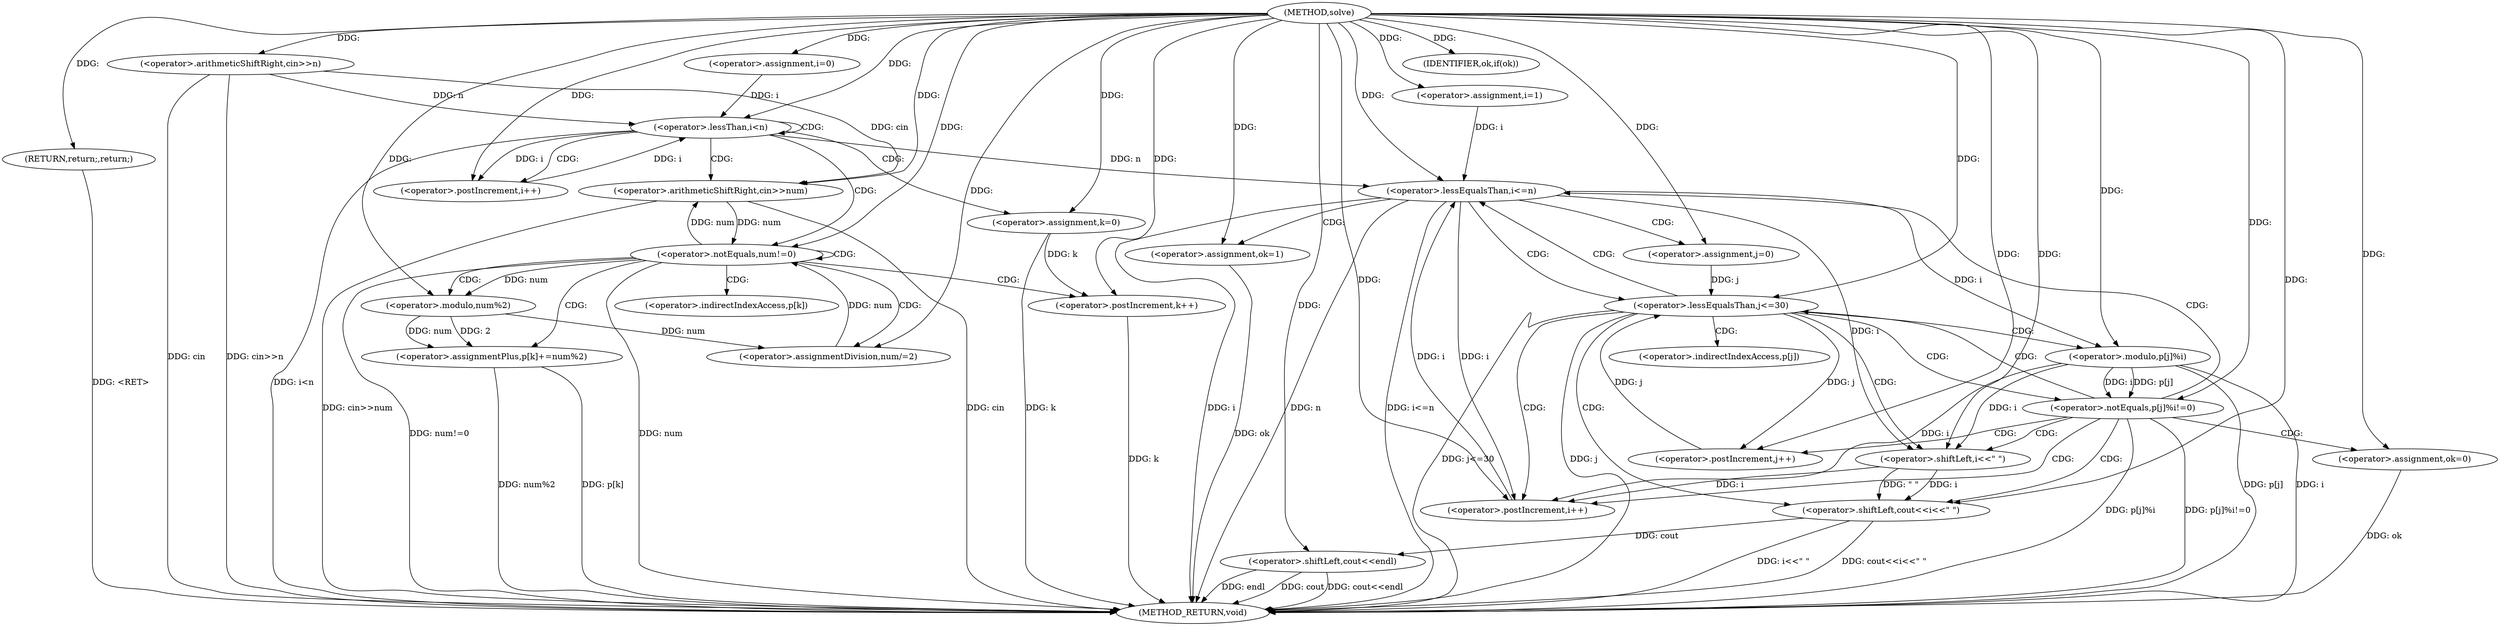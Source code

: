 digraph "solve" {  
"1000130" [label = "(METHOD,solve)" ]
"1000224" [label = "(METHOD_RETURN,void)" ]
"1000133" [label = "(<operator>.arithmeticShiftRight,cin>>n)" ]
"1000220" [label = "(<operator>.shiftLeft,cout<<endl)" ]
"1000223" [label = "(RETURN,return;,return;)" ]
"1000139" [label = "(<operator>.assignment,i=0)" ]
"1000142" [label = "(<operator>.lessThan,i<n)" ]
"1000145" [label = "(<operator>.postIncrement,i++)" ]
"1000176" [label = "(<operator>.assignment,i=1)" ]
"1000179" [label = "(<operator>.lessEqualsThan,i<=n)" ]
"1000182" [label = "(<operator>.postIncrement,i++)" ]
"1000149" [label = "(<operator>.arithmeticShiftRight,cin>>num)" ]
"1000153" [label = "(<operator>.assignment,k=0)" ]
"1000186" [label = "(<operator>.assignment,ok=1)" ]
"1000157" [label = "(<operator>.notEquals,num!=0)" ]
"1000191" [label = "(<operator>.assignment,j=0)" ]
"1000194" [label = "(<operator>.lessEqualsThan,j<=30)" ]
"1000197" [label = "(<operator>.postIncrement,j++)" ]
"1000214" [label = "(IDENTIFIER,ok,if(ok))" ]
"1000215" [label = "(<operator>.shiftLeft,cout<<i<<\" \")" ]
"1000161" [label = "(<operator>.assignmentPlus,p[k]+=num%2)" ]
"1000169" [label = "(<operator>.assignmentDivision,num/=2)" ]
"1000172" [label = "(<operator>.postIncrement,k++)" ]
"1000201" [label = "(<operator>.notEquals,p[j]%i!=0)" ]
"1000217" [label = "(<operator>.shiftLeft,i<<\" \")" ]
"1000165" [label = "(<operator>.modulo,num%2)" ]
"1000209" [label = "(<operator>.assignment,ok=0)" ]
"1000202" [label = "(<operator>.modulo,p[j]%i)" ]
"1000162" [label = "(<operator>.indirectIndexAccess,p[k])" ]
"1000203" [label = "(<operator>.indirectIndexAccess,p[j])" ]
  "1000133" -> "1000224"  [ label = "DDG: cin"] 
  "1000133" -> "1000224"  [ label = "DDG: cin>>n"] 
  "1000142" -> "1000224"  [ label = "DDG: i<n"] 
  "1000179" -> "1000224"  [ label = "DDG: i"] 
  "1000179" -> "1000224"  [ label = "DDG: n"] 
  "1000179" -> "1000224"  [ label = "DDG: i<=n"] 
  "1000186" -> "1000224"  [ label = "DDG: ok"] 
  "1000194" -> "1000224"  [ label = "DDG: j"] 
  "1000194" -> "1000224"  [ label = "DDG: j<=30"] 
  "1000202" -> "1000224"  [ label = "DDG: p[j]"] 
  "1000202" -> "1000224"  [ label = "DDG: i"] 
  "1000201" -> "1000224"  [ label = "DDG: p[j]%i"] 
  "1000201" -> "1000224"  [ label = "DDG: p[j]%i!=0"] 
  "1000209" -> "1000224"  [ label = "DDG: ok"] 
  "1000220" -> "1000224"  [ label = "DDG: cout"] 
  "1000220" -> "1000224"  [ label = "DDG: cout<<endl"] 
  "1000215" -> "1000224"  [ label = "DDG: i<<\" \""] 
  "1000215" -> "1000224"  [ label = "DDG: cout<<i<<\" \""] 
  "1000149" -> "1000224"  [ label = "DDG: cin"] 
  "1000149" -> "1000224"  [ label = "DDG: cin>>num"] 
  "1000153" -> "1000224"  [ label = "DDG: k"] 
  "1000157" -> "1000224"  [ label = "DDG: num"] 
  "1000157" -> "1000224"  [ label = "DDG: num!=0"] 
  "1000161" -> "1000224"  [ label = "DDG: p[k]"] 
  "1000161" -> "1000224"  [ label = "DDG: num%2"] 
  "1000172" -> "1000224"  [ label = "DDG: k"] 
  "1000223" -> "1000224"  [ label = "DDG: <RET>"] 
  "1000220" -> "1000224"  [ label = "DDG: endl"] 
  "1000130" -> "1000223"  [ label = "DDG: "] 
  "1000130" -> "1000133"  [ label = "DDG: "] 
  "1000130" -> "1000139"  [ label = "DDG: "] 
  "1000130" -> "1000176"  [ label = "DDG: "] 
  "1000215" -> "1000220"  [ label = "DDG: cout"] 
  "1000130" -> "1000220"  [ label = "DDG: "] 
  "1000139" -> "1000142"  [ label = "DDG: i"] 
  "1000145" -> "1000142"  [ label = "DDG: i"] 
  "1000130" -> "1000142"  [ label = "DDG: "] 
  "1000133" -> "1000142"  [ label = "DDG: n"] 
  "1000142" -> "1000145"  [ label = "DDG: i"] 
  "1000130" -> "1000145"  [ label = "DDG: "] 
  "1000130" -> "1000153"  [ label = "DDG: "] 
  "1000176" -> "1000179"  [ label = "DDG: i"] 
  "1000182" -> "1000179"  [ label = "DDG: i"] 
  "1000130" -> "1000179"  [ label = "DDG: "] 
  "1000142" -> "1000179"  [ label = "DDG: n"] 
  "1000179" -> "1000182"  [ label = "DDG: i"] 
  "1000202" -> "1000182"  [ label = "DDG: i"] 
  "1000217" -> "1000182"  [ label = "DDG: i"] 
  "1000130" -> "1000182"  [ label = "DDG: "] 
  "1000130" -> "1000186"  [ label = "DDG: "] 
  "1000133" -> "1000149"  [ label = "DDG: cin"] 
  "1000130" -> "1000149"  [ label = "DDG: "] 
  "1000157" -> "1000149"  [ label = "DDG: num"] 
  "1000130" -> "1000191"  [ label = "DDG: "] 
  "1000130" -> "1000214"  [ label = "DDG: "] 
  "1000149" -> "1000157"  [ label = "DDG: num"] 
  "1000169" -> "1000157"  [ label = "DDG: num"] 
  "1000130" -> "1000157"  [ label = "DDG: "] 
  "1000165" -> "1000161"  [ label = "DDG: 2"] 
  "1000165" -> "1000161"  [ label = "DDG: num"] 
  "1000191" -> "1000194"  [ label = "DDG: j"] 
  "1000197" -> "1000194"  [ label = "DDG: j"] 
  "1000130" -> "1000194"  [ label = "DDG: "] 
  "1000194" -> "1000197"  [ label = "DDG: j"] 
  "1000130" -> "1000197"  [ label = "DDG: "] 
  "1000130" -> "1000215"  [ label = "DDG: "] 
  "1000217" -> "1000215"  [ label = "DDG: i"] 
  "1000217" -> "1000215"  [ label = "DDG: \" \""] 
  "1000130" -> "1000169"  [ label = "DDG: "] 
  "1000179" -> "1000217"  [ label = "DDG: i"] 
  "1000202" -> "1000217"  [ label = "DDG: i"] 
  "1000130" -> "1000217"  [ label = "DDG: "] 
  "1000157" -> "1000165"  [ label = "DDG: num"] 
  "1000130" -> "1000165"  [ label = "DDG: "] 
  "1000165" -> "1000169"  [ label = "DDG: num"] 
  "1000153" -> "1000172"  [ label = "DDG: k"] 
  "1000130" -> "1000172"  [ label = "DDG: "] 
  "1000202" -> "1000201"  [ label = "DDG: i"] 
  "1000202" -> "1000201"  [ label = "DDG: p[j]"] 
  "1000130" -> "1000201"  [ label = "DDG: "] 
  "1000130" -> "1000209"  [ label = "DDG: "] 
  "1000179" -> "1000202"  [ label = "DDG: i"] 
  "1000130" -> "1000202"  [ label = "DDG: "] 
  "1000142" -> "1000153"  [ label = "CDG: "] 
  "1000142" -> "1000142"  [ label = "CDG: "] 
  "1000142" -> "1000157"  [ label = "CDG: "] 
  "1000142" -> "1000149"  [ label = "CDG: "] 
  "1000142" -> "1000145"  [ label = "CDG: "] 
  "1000179" -> "1000191"  [ label = "CDG: "] 
  "1000179" -> "1000186"  [ label = "CDG: "] 
  "1000179" -> "1000194"  [ label = "CDG: "] 
  "1000157" -> "1000161"  [ label = "CDG: "] 
  "1000157" -> "1000165"  [ label = "CDG: "] 
  "1000157" -> "1000157"  [ label = "CDG: "] 
  "1000157" -> "1000172"  [ label = "CDG: "] 
  "1000157" -> "1000169"  [ label = "CDG: "] 
  "1000157" -> "1000162"  [ label = "CDG: "] 
  "1000194" -> "1000182"  [ label = "CDG: "] 
  "1000194" -> "1000203"  [ label = "CDG: "] 
  "1000194" -> "1000201"  [ label = "CDG: "] 
  "1000194" -> "1000202"  [ label = "CDG: "] 
  "1000194" -> "1000179"  [ label = "CDG: "] 
  "1000194" -> "1000215"  [ label = "CDG: "] 
  "1000194" -> "1000217"  [ label = "CDG: "] 
  "1000201" -> "1000197"  [ label = "CDG: "] 
  "1000201" -> "1000194"  [ label = "CDG: "] 
  "1000201" -> "1000209"  [ label = "CDG: "] 
  "1000201" -> "1000182"  [ label = "CDG: "] 
  "1000201" -> "1000179"  [ label = "CDG: "] 
  "1000201" -> "1000215"  [ label = "CDG: "] 
  "1000201" -> "1000217"  [ label = "CDG: "] 
}
